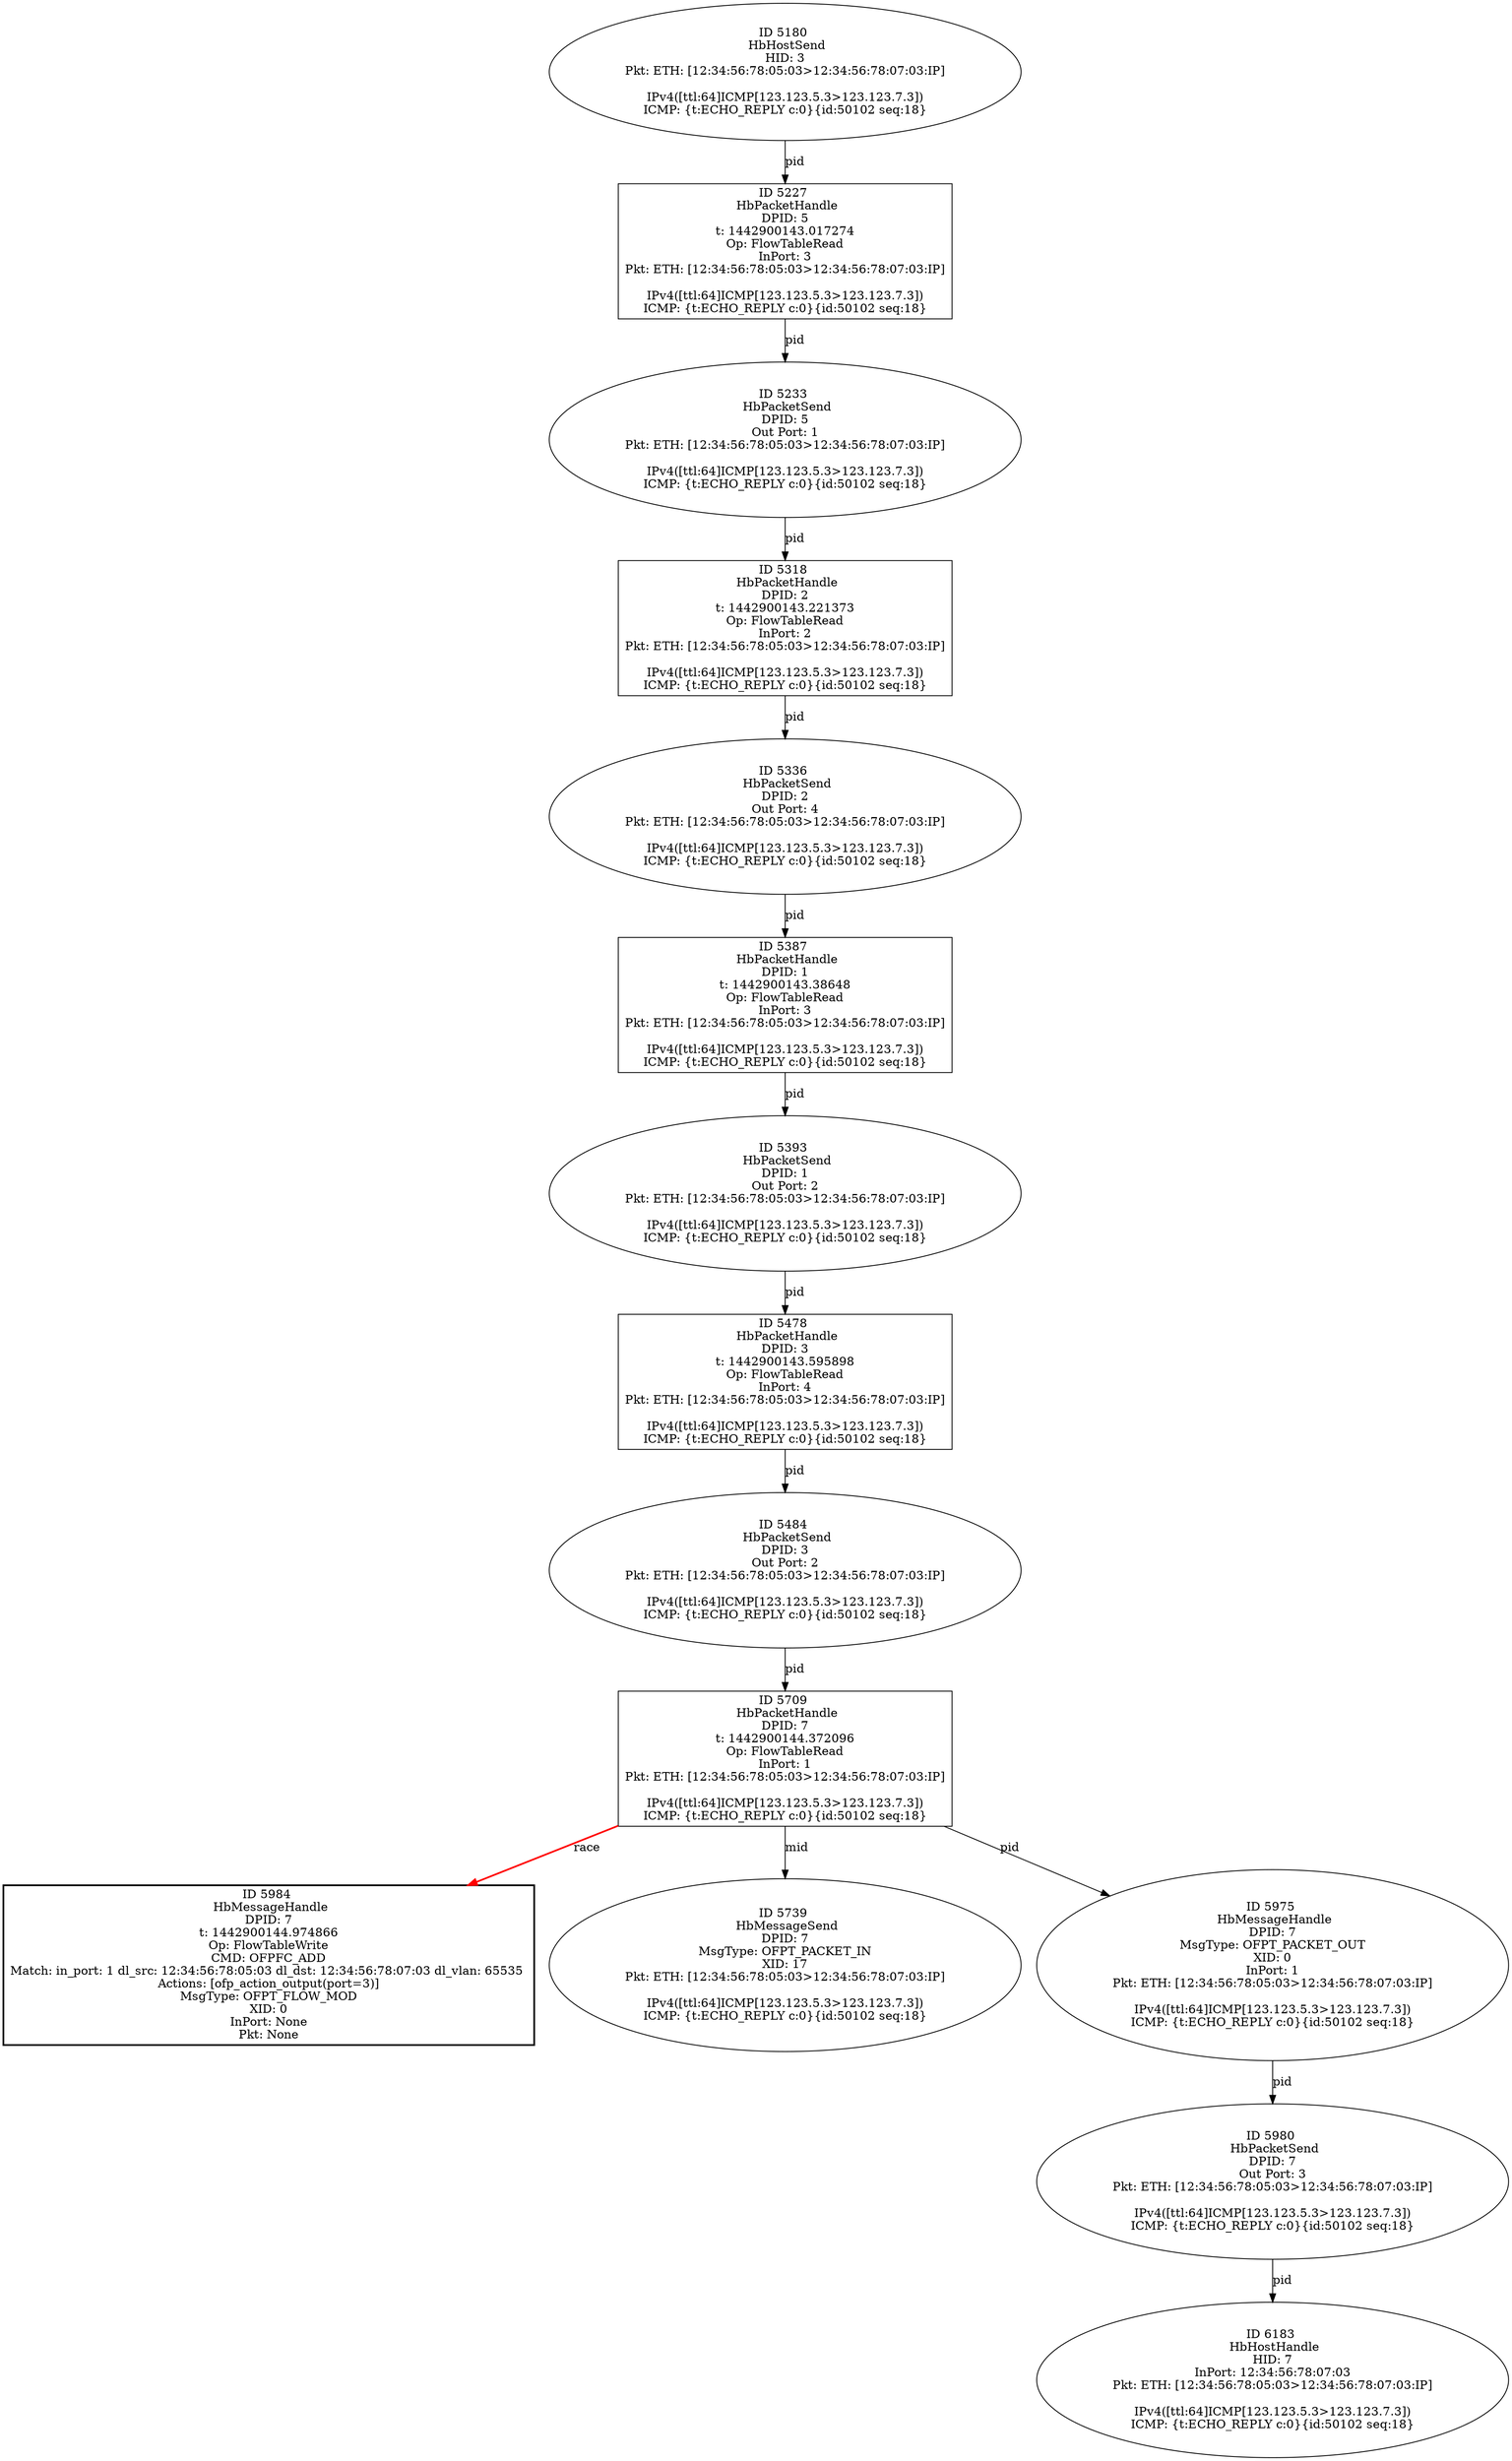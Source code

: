 strict digraph G {
5984 [shape=box, style=bold, event=<hb_events.HbMessageHandle object at 0x10927e090>, label="ID 5984 
 HbMessageHandle
DPID: 7
t: 1442900144.974866
Op: FlowTableWrite
CMD: OFPFC_ADD
Match: in_port: 1 dl_src: 12:34:56:78:05:03 dl_dst: 12:34:56:78:07:03 dl_vlan: 65535 
Actions: [ofp_action_output(port=3)]
MsgType: OFPT_FLOW_MOD
XID: 0
InPort: None
Pkt: None"];
5387 [shape=box, event=<hb_events.HbPacketHandle object at 0x108e12490>, label="ID 5387 
 HbPacketHandle
DPID: 1
t: 1442900143.38648
Op: FlowTableRead
InPort: 3
Pkt: ETH: [12:34:56:78:05:03>12:34:56:78:07:03:IP]

IPv4([ttl:64]ICMP[123.123.5.3>123.123.7.3])
ICMP: {t:ECHO_REPLY c:0}{id:50102 seq:18}"];
5478 [shape=box, event=<hb_events.HbPacketHandle object at 0x108ee7690>, label="ID 5478 
 HbPacketHandle
DPID: 3
t: 1442900143.595898
Op: FlowTableRead
InPort: 4
Pkt: ETH: [12:34:56:78:05:03>12:34:56:78:07:03:IP]

IPv4([ttl:64]ICMP[123.123.5.3>123.123.7.3])
ICMP: {t:ECHO_REPLY c:0}{id:50102 seq:18}"];
5318 [shape=box, event=<hb_events.HbPacketHandle object at 0x108dd66d0>, label="ID 5318 
 HbPacketHandle
DPID: 2
t: 1442900143.221373
Op: FlowTableRead
InPort: 2
Pkt: ETH: [12:34:56:78:05:03>12:34:56:78:07:03:IP]

IPv4([ttl:64]ICMP[123.123.5.3>123.123.7.3])
ICMP: {t:ECHO_REPLY c:0}{id:50102 seq:18}"];
5393 [shape=oval, event=<hb_events.HbPacketSend object at 0x108dfce50>, label="ID 5393 
 HbPacketSend
DPID: 1
Out Port: 2
Pkt: ETH: [12:34:56:78:05:03>12:34:56:78:07:03:IP]

IPv4([ttl:64]ICMP[123.123.5.3>123.123.7.3])
ICMP: {t:ECHO_REPLY c:0}{id:50102 seq:18}"];
5980 [shape=oval, event=<hb_events.HbPacketSend object at 0x109272bd0>, label="ID 5980 
 HbPacketSend
DPID: 7
Out Port: 3
Pkt: ETH: [12:34:56:78:05:03>12:34:56:78:07:03:IP]

IPv4([ttl:64]ICMP[123.123.5.3>123.123.7.3])
ICMP: {t:ECHO_REPLY c:0}{id:50102 seq:18}"];
5227 [shape=box, event=<hb_events.HbPacketHandle object at 0x108d71650>, label="ID 5227 
 HbPacketHandle
DPID: 5
t: 1442900143.017274
Op: FlowTableRead
InPort: 3
Pkt: ETH: [12:34:56:78:05:03>12:34:56:78:07:03:IP]

IPv4([ttl:64]ICMP[123.123.5.3>123.123.7.3])
ICMP: {t:ECHO_REPLY c:0}{id:50102 seq:18}"];
5484 [shape=oval, event=<hb_events.HbPacketSend object at 0x108ef5a10>, label="ID 5484 
 HbPacketSend
DPID: 3
Out Port: 2
Pkt: ETH: [12:34:56:78:05:03>12:34:56:78:07:03:IP]

IPv4([ttl:64]ICMP[123.123.5.3>123.123.7.3])
ICMP: {t:ECHO_REPLY c:0}{id:50102 seq:18}"];
5709 [shape=box, event=<hb_events.HbPacketHandle object at 0x108fd7a90>, label="ID 5709 
 HbPacketHandle
DPID: 7
t: 1442900144.372096
Op: FlowTableRead
InPort: 1
Pkt: ETH: [12:34:56:78:05:03>12:34:56:78:07:03:IP]

IPv4([ttl:64]ICMP[123.123.5.3>123.123.7.3])
ICMP: {t:ECHO_REPLY c:0}{id:50102 seq:18}"];
5233 [shape=oval, event=<hb_events.HbPacketSend object at 0x108d71450>, label="ID 5233 
 HbPacketSend
DPID: 5
Out Port: 1
Pkt: ETH: [12:34:56:78:05:03>12:34:56:78:07:03:IP]

IPv4([ttl:64]ICMP[123.123.5.3>123.123.7.3])
ICMP: {t:ECHO_REPLY c:0}{id:50102 seq:18}"];
5739 [shape=oval, event=<hb_events.HbMessageSend object at 0x109060ad0>, label="ID 5739 
 HbMessageSend
DPID: 7
MsgType: OFPT_PACKET_IN
XID: 17
Pkt: ETH: [12:34:56:78:05:03>12:34:56:78:07:03:IP]

IPv4([ttl:64]ICMP[123.123.5.3>123.123.7.3])
ICMP: {t:ECHO_REPLY c:0}{id:50102 seq:18}"];
5975 [shape=oval, event=<hb_events.HbMessageHandle object at 0x109238f90>, label="ID 5975 
 HbMessageHandle
DPID: 7
MsgType: OFPT_PACKET_OUT
XID: 0
InPort: 1
Pkt: ETH: [12:34:56:78:05:03>12:34:56:78:07:03:IP]

IPv4([ttl:64]ICMP[123.123.5.3>123.123.7.3])
ICMP: {t:ECHO_REPLY c:0}{id:50102 seq:18}"];
5336 [shape=oval, event=<hb_events.HbPacketSend object at 0x108de4910>, label="ID 5336 
 HbPacketSend
DPID: 2
Out Port: 4
Pkt: ETH: [12:34:56:78:05:03>12:34:56:78:07:03:IP]

IPv4([ttl:64]ICMP[123.123.5.3>123.123.7.3])
ICMP: {t:ECHO_REPLY c:0}{id:50102 seq:18}"];
6183 [shape=oval, event=<hb_events.HbHostHandle object at 0x1093401d0>, label="ID 6183 
 HbHostHandle
HID: 7
InPort: 12:34:56:78:07:03
Pkt: ETH: [12:34:56:78:05:03>12:34:56:78:07:03:IP]

IPv4([ttl:64]ICMP[123.123.5.3>123.123.7.3])
ICMP: {t:ECHO_REPLY c:0}{id:50102 seq:18}"];
5180 [shape=oval, event=<hb_events.HbHostSend object at 0x108d30250>, label="ID 5180 
 HbHostSend
HID: 3
Pkt: ETH: [12:34:56:78:05:03>12:34:56:78:07:03:IP]

IPv4([ttl:64]ICMP[123.123.5.3>123.123.7.3])
ICMP: {t:ECHO_REPLY c:0}{id:50102 seq:18}"];
5387 -> 5393  [rel=pid, label=pid];
5478 -> 5484  [rel=pid, label=pid];
5318 -> 5336  [rel=pid, label=pid];
5233 -> 5318  [rel=pid, label=pid];
5180 -> 5227  [rel=pid, label=pid];
5227 -> 5233  [rel=pid, label=pid];
5484 -> 5709  [rel=pid, label=pid];
5709 -> 5984  [harmful=True, color=red, style=bold, rel=race, label=race];
5709 -> 5739  [rel=mid, label=mid];
5709 -> 5975  [rel=pid, label=pid];
5393 -> 5478  [rel=pid, label=pid];
5975 -> 5980  [rel=pid, label=pid];
5336 -> 5387  [rel=pid, label=pid];
5980 -> 6183  [rel=pid, label=pid];
}
